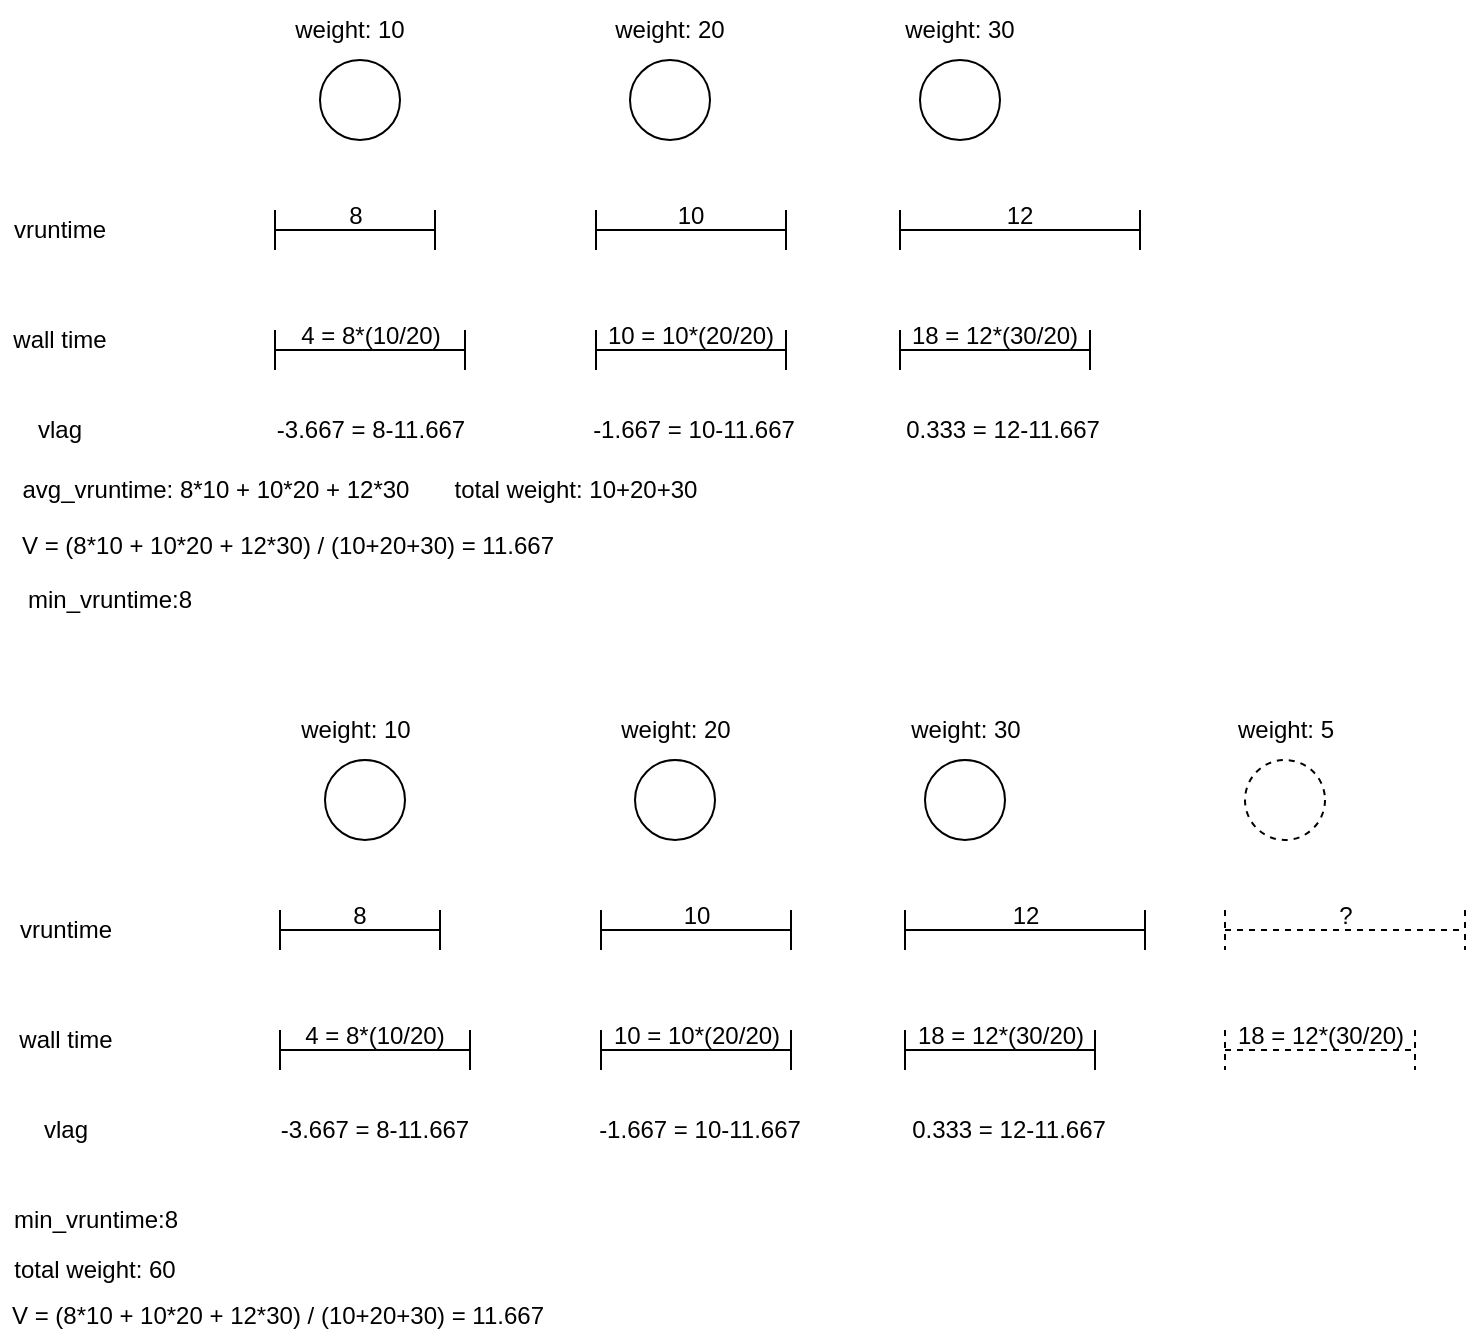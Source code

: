 <mxfile version="20.3.0" type="device"><diagram id="iC4dw_X_bgITkSTA90d1" name="Page-1"><mxGraphModel dx="1038" dy="649" grid="1" gridSize="10" guides="1" tooltips="1" connect="1" arrows="1" fold="1" page="1" pageScale="1" pageWidth="850" pageHeight="1100" math="0" shadow="0"><root><mxCell id="0"/><mxCell id="1" parent="0"/><mxCell id="cOu6k0NIiyABgDM8tSdx-4" value="wall time" style="text;html=1;strokeColor=none;fillColor=none;align=center;verticalAlign=middle;whiteSpace=wrap;rounded=0;" vertex="1" parent="1"><mxGeometry x="90" y="255" width="60" height="30" as="geometry"/></mxCell><mxCell id="cOu6k0NIiyABgDM8tSdx-5" value="vruntime" style="text;html=1;strokeColor=none;fillColor=none;align=center;verticalAlign=middle;whiteSpace=wrap;rounded=0;" vertex="1" parent="1"><mxGeometry x="90" y="200" width="60" height="30" as="geometry"/></mxCell><mxCell id="cOu6k0NIiyABgDM8tSdx-6" value="" style="ellipse;whiteSpace=wrap;html=1;aspect=fixed;" vertex="1" parent="1"><mxGeometry x="250" y="130" width="40" height="40" as="geometry"/></mxCell><mxCell id="cOu6k0NIiyABgDM8tSdx-7" value="" style="ellipse;whiteSpace=wrap;html=1;aspect=fixed;" vertex="1" parent="1"><mxGeometry x="405" y="130" width="40" height="40" as="geometry"/></mxCell><mxCell id="cOu6k0NIiyABgDM8tSdx-8" value="" style="ellipse;whiteSpace=wrap;html=1;aspect=fixed;" vertex="1" parent="1"><mxGeometry x="550" y="130" width="40" height="40" as="geometry"/></mxCell><mxCell id="cOu6k0NIiyABgDM8tSdx-9" value="weight: 10" style="text;html=1;strokeColor=none;fillColor=none;align=center;verticalAlign=middle;whiteSpace=wrap;rounded=0;" vertex="1" parent="1"><mxGeometry x="235" y="100" width="60" height="30" as="geometry"/></mxCell><mxCell id="cOu6k0NIiyABgDM8tSdx-10" value="weight: 20" style="text;html=1;strokeColor=none;fillColor=none;align=center;verticalAlign=middle;whiteSpace=wrap;rounded=0;" vertex="1" parent="1"><mxGeometry x="395" y="100" width="60" height="30" as="geometry"/></mxCell><mxCell id="cOu6k0NIiyABgDM8tSdx-12" value="weight: 30" style="text;html=1;strokeColor=none;fillColor=none;align=center;verticalAlign=middle;whiteSpace=wrap;rounded=0;" vertex="1" parent="1"><mxGeometry x="540" y="100" width="60" height="30" as="geometry"/></mxCell><mxCell id="cOu6k0NIiyABgDM8tSdx-14" value="8&lt;br&gt;&lt;br&gt;" style="shape=crossbar;whiteSpace=wrap;html=1;rounded=1;" vertex="1" parent="1"><mxGeometry x="227.5" y="205" width="80" height="20" as="geometry"/></mxCell><mxCell id="cOu6k0NIiyABgDM8tSdx-18" value="10&lt;br&gt;&lt;br&gt;" style="shape=crossbar;whiteSpace=wrap;html=1;rounded=1;" vertex="1" parent="1"><mxGeometry x="388" y="205" width="95" height="20" as="geometry"/></mxCell><mxCell id="cOu6k0NIiyABgDM8tSdx-19" value="12&lt;br&gt;&lt;br&gt;" style="shape=crossbar;whiteSpace=wrap;html=1;rounded=1;" vertex="1" parent="1"><mxGeometry x="540" y="205" width="120" height="20" as="geometry"/></mxCell><mxCell id="cOu6k0NIiyABgDM8tSdx-20" value="min_vruntime:8" style="text;html=1;strokeColor=none;fillColor=none;align=center;verticalAlign=middle;whiteSpace=wrap;rounded=0;" vertex="1" parent="1"><mxGeometry x="100" y="390" width="90" height="20" as="geometry"/></mxCell><mxCell id="cOu6k0NIiyABgDM8tSdx-22" value="total weight: 10+20+30" style="text;html=1;strokeColor=none;fillColor=none;align=center;verticalAlign=middle;whiteSpace=wrap;rounded=0;" vertex="1" parent="1"><mxGeometry x="297.5" y="340" width="160" height="10" as="geometry"/></mxCell><mxCell id="cOu6k0NIiyABgDM8tSdx-23" value="V = (8*10 + 10*20 + 12*30) / (10+20+30) = 11.667" style="text;html=1;strokeColor=none;fillColor=none;align=center;verticalAlign=middle;whiteSpace=wrap;rounded=0;" vertex="1" parent="1"><mxGeometry x="100" y="368" width="268" height="10" as="geometry"/></mxCell><mxCell id="cOu6k0NIiyABgDM8tSdx-25" value="4 = 8*(10/20)&lt;br&gt;&lt;br&gt;" style="shape=crossbar;whiteSpace=wrap;html=1;rounded=1;" vertex="1" parent="1"><mxGeometry x="227.5" y="265" width="95" height="20" as="geometry"/></mxCell><mxCell id="cOu6k0NIiyABgDM8tSdx-26" value="10 = 10*(20/20)&lt;br&gt;&lt;br&gt;" style="shape=crossbar;whiteSpace=wrap;html=1;rounded=1;" vertex="1" parent="1"><mxGeometry x="388" y="265" width="95" height="20" as="geometry"/></mxCell><mxCell id="cOu6k0NIiyABgDM8tSdx-27" value="18 = 12*(30/20)&lt;br&gt;&lt;br&gt;" style="shape=crossbar;whiteSpace=wrap;html=1;rounded=1;" vertex="1" parent="1"><mxGeometry x="540" y="265" width="95" height="20" as="geometry"/></mxCell><mxCell id="cOu6k0NIiyABgDM8tSdx-32" value="vlag" style="text;html=1;strokeColor=none;fillColor=none;align=center;verticalAlign=middle;whiteSpace=wrap;rounded=0;" vertex="1" parent="1"><mxGeometry x="90" y="300" width="60" height="30" as="geometry"/></mxCell><mxCell id="cOu6k0NIiyABgDM8tSdx-34" value="-3.667 = 8-11.667" style="text;html=1;strokeColor=none;fillColor=none;align=center;verticalAlign=middle;whiteSpace=wrap;rounded=0;" vertex="1" parent="1"><mxGeometry x="223.75" y="300" width="102.5" height="30" as="geometry"/></mxCell><mxCell id="cOu6k0NIiyABgDM8tSdx-36" value="-1.667 = 10-11.667" style="text;html=1;strokeColor=none;fillColor=none;align=center;verticalAlign=middle;whiteSpace=wrap;rounded=0;" vertex="1" parent="1"><mxGeometry x="384.25" y="300" width="105.75" height="30" as="geometry"/></mxCell><mxCell id="cOu6k0NIiyABgDM8tSdx-37" value="0.333 = 12-11.667" style="text;html=1;strokeColor=none;fillColor=none;align=center;verticalAlign=middle;whiteSpace=wrap;rounded=0;" vertex="1" parent="1"><mxGeometry x="540" y="300" width="102.5" height="30" as="geometry"/></mxCell><mxCell id="cOu6k0NIiyABgDM8tSdx-38" value="wall time" style="text;html=1;strokeColor=none;fillColor=none;align=center;verticalAlign=middle;whiteSpace=wrap;rounded=0;" vertex="1" parent="1"><mxGeometry x="92.5" y="605" width="60" height="30" as="geometry"/></mxCell><mxCell id="cOu6k0NIiyABgDM8tSdx-39" value="vruntime" style="text;html=1;strokeColor=none;fillColor=none;align=center;verticalAlign=middle;whiteSpace=wrap;rounded=0;" vertex="1" parent="1"><mxGeometry x="92.5" y="550" width="60" height="30" as="geometry"/></mxCell><mxCell id="cOu6k0NIiyABgDM8tSdx-40" value="" style="ellipse;whiteSpace=wrap;html=1;aspect=fixed;" vertex="1" parent="1"><mxGeometry x="252.5" y="480" width="40" height="40" as="geometry"/></mxCell><mxCell id="cOu6k0NIiyABgDM8tSdx-41" value="" style="ellipse;whiteSpace=wrap;html=1;aspect=fixed;" vertex="1" parent="1"><mxGeometry x="407.5" y="480" width="40" height="40" as="geometry"/></mxCell><mxCell id="cOu6k0NIiyABgDM8tSdx-42" value="" style="ellipse;whiteSpace=wrap;html=1;aspect=fixed;" vertex="1" parent="1"><mxGeometry x="552.5" y="480" width="40" height="40" as="geometry"/></mxCell><mxCell id="cOu6k0NIiyABgDM8tSdx-43" value="weight: 10" style="text;html=1;strokeColor=none;fillColor=none;align=center;verticalAlign=middle;whiteSpace=wrap;rounded=0;" vertex="1" parent="1"><mxGeometry x="237.5" y="450" width="60" height="30" as="geometry"/></mxCell><mxCell id="cOu6k0NIiyABgDM8tSdx-44" value="weight: 20" style="text;html=1;strokeColor=none;fillColor=none;align=center;verticalAlign=middle;whiteSpace=wrap;rounded=0;" vertex="1" parent="1"><mxGeometry x="397.5" y="450" width="60" height="30" as="geometry"/></mxCell><mxCell id="cOu6k0NIiyABgDM8tSdx-45" value="weight: 30" style="text;html=1;strokeColor=none;fillColor=none;align=center;verticalAlign=middle;whiteSpace=wrap;rounded=0;" vertex="1" parent="1"><mxGeometry x="542.5" y="450" width="60" height="30" as="geometry"/></mxCell><mxCell id="cOu6k0NIiyABgDM8tSdx-46" value="8&lt;br&gt;&lt;br&gt;" style="shape=crossbar;whiteSpace=wrap;html=1;rounded=1;" vertex="1" parent="1"><mxGeometry x="230" y="555" width="80" height="20" as="geometry"/></mxCell><mxCell id="cOu6k0NIiyABgDM8tSdx-47" value="10&lt;br&gt;&lt;br&gt;" style="shape=crossbar;whiteSpace=wrap;html=1;rounded=1;" vertex="1" parent="1"><mxGeometry x="390.5" y="555" width="95" height="20" as="geometry"/></mxCell><mxCell id="cOu6k0NIiyABgDM8tSdx-48" value="12&lt;br&gt;&lt;br&gt;" style="shape=crossbar;whiteSpace=wrap;html=1;rounded=1;" vertex="1" parent="1"><mxGeometry x="542.5" y="555" width="120" height="20" as="geometry"/></mxCell><mxCell id="cOu6k0NIiyABgDM8tSdx-49" value="min_vruntime:8" style="text;html=1;strokeColor=none;fillColor=none;align=center;verticalAlign=middle;whiteSpace=wrap;rounded=0;" vertex="1" parent="1"><mxGeometry x="92.5" y="700" width="90" height="20" as="geometry"/></mxCell><mxCell id="cOu6k0NIiyABgDM8tSdx-50" value="total weight: 60" style="text;html=1;strokeColor=none;fillColor=none;align=center;verticalAlign=middle;whiteSpace=wrap;rounded=0;" vertex="1" parent="1"><mxGeometry x="95" y="730" width="85" height="10" as="geometry"/></mxCell><mxCell id="cOu6k0NIiyABgDM8tSdx-51" value="V = (8*10 + 10*20 + 12*30) / (10+20+30) = 11.667" style="text;html=1;strokeColor=none;fillColor=none;align=center;verticalAlign=middle;whiteSpace=wrap;rounded=0;" vertex="1" parent="1"><mxGeometry x="95" y="753" width="268" height="10" as="geometry"/></mxCell><mxCell id="cOu6k0NIiyABgDM8tSdx-52" value="4 = 8*(10/20)&lt;br&gt;&lt;br&gt;" style="shape=crossbar;whiteSpace=wrap;html=1;rounded=1;" vertex="1" parent="1"><mxGeometry x="230" y="615" width="95" height="20" as="geometry"/></mxCell><mxCell id="cOu6k0NIiyABgDM8tSdx-53" value="10 = 10*(20/20)&lt;br&gt;&lt;br&gt;" style="shape=crossbar;whiteSpace=wrap;html=1;rounded=1;" vertex="1" parent="1"><mxGeometry x="390.5" y="615" width="95" height="20" as="geometry"/></mxCell><mxCell id="cOu6k0NIiyABgDM8tSdx-54" value="18 = 12*(30/20)&lt;br&gt;&lt;br&gt;" style="shape=crossbar;whiteSpace=wrap;html=1;rounded=1;" vertex="1" parent="1"><mxGeometry x="542.5" y="615" width="95" height="20" as="geometry"/></mxCell><mxCell id="cOu6k0NIiyABgDM8tSdx-55" value="" style="ellipse;whiteSpace=wrap;html=1;aspect=fixed;dashed=1;" vertex="1" parent="1"><mxGeometry x="712.5" y="480" width="40" height="40" as="geometry"/></mxCell><mxCell id="cOu6k0NIiyABgDM8tSdx-56" value="weight: 5" style="text;html=1;strokeColor=none;fillColor=none;align=center;verticalAlign=middle;whiteSpace=wrap;rounded=0;" vertex="1" parent="1"><mxGeometry x="702.5" y="450" width="60" height="30" as="geometry"/></mxCell><mxCell id="cOu6k0NIiyABgDM8tSdx-57" value="?&lt;br&gt;&lt;br&gt;" style="shape=crossbar;whiteSpace=wrap;html=1;rounded=1;dashed=1;" vertex="1" parent="1"><mxGeometry x="702.5" y="555" width="120" height="20" as="geometry"/></mxCell><mxCell id="cOu6k0NIiyABgDM8tSdx-58" value="18 = 12*(30/20)&lt;br&gt;&lt;br&gt;" style="shape=crossbar;whiteSpace=wrap;html=1;rounded=1;dashed=1;" vertex="1" parent="1"><mxGeometry x="702.5" y="615" width="95" height="20" as="geometry"/></mxCell><mxCell id="cOu6k0NIiyABgDM8tSdx-59" value="vlag" style="text;html=1;strokeColor=none;fillColor=none;align=center;verticalAlign=middle;whiteSpace=wrap;rounded=0;" vertex="1" parent="1"><mxGeometry x="92.5" y="650" width="60" height="30" as="geometry"/></mxCell><mxCell id="cOu6k0NIiyABgDM8tSdx-60" value="-3.667 = 8-11.667" style="text;html=1;strokeColor=none;fillColor=none;align=center;verticalAlign=middle;whiteSpace=wrap;rounded=0;" vertex="1" parent="1"><mxGeometry x="226.25" y="650" width="102.5" height="30" as="geometry"/></mxCell><mxCell id="cOu6k0NIiyABgDM8tSdx-61" value="-1.667 = 10-11.667" style="text;html=1;strokeColor=none;fillColor=none;align=center;verticalAlign=middle;whiteSpace=wrap;rounded=0;" vertex="1" parent="1"><mxGeometry x="386.75" y="650" width="105.75" height="30" as="geometry"/></mxCell><mxCell id="cOu6k0NIiyABgDM8tSdx-62" value="0.333 = 12-11.667" style="text;html=1;strokeColor=none;fillColor=none;align=center;verticalAlign=middle;whiteSpace=wrap;rounded=0;" vertex="1" parent="1"><mxGeometry x="542.5" y="650" width="102.5" height="30" as="geometry"/></mxCell><mxCell id="cOu6k0NIiyABgDM8tSdx-64" value="avg_vruntime: 8*10 + 10*20 + 12*30" style="text;html=1;strokeColor=none;fillColor=none;align=center;verticalAlign=middle;whiteSpace=wrap;rounded=0;" vertex="1" parent="1"><mxGeometry x="92.5" y="340" width="210" height="10" as="geometry"/></mxCell></root></mxGraphModel></diagram></mxfile>